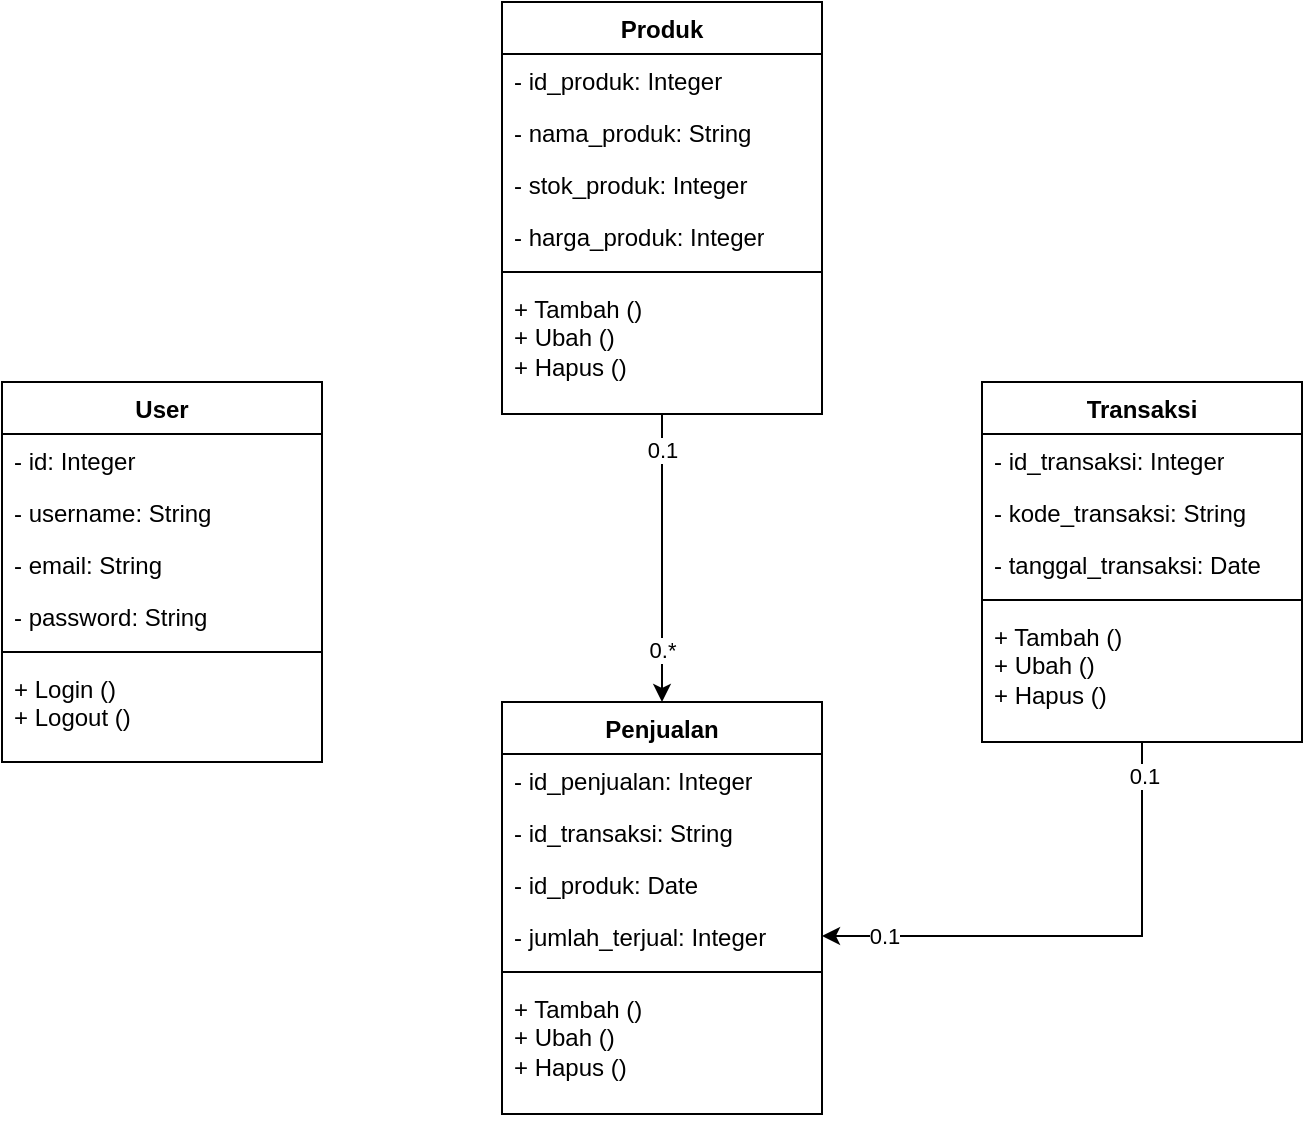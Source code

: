 <mxfile version="21.0.6" type="device"><diagram name="Halaman-1" id="Uy-Sjeoo-Mm1zNZd8Xkc"><mxGraphModel dx="747" dy="420" grid="1" gridSize="10" guides="1" tooltips="1" connect="1" arrows="1" fold="1" page="1" pageScale="1" pageWidth="827" pageHeight="1169" math="0" shadow="0"><root><mxCell id="0"/><mxCell id="1" parent="0"/><mxCell id="ip-bFJv0hDpGob3mJw41-29" value="User" style="swimlane;fontStyle=1;align=center;verticalAlign=top;childLayout=stackLayout;horizontal=1;startSize=26;horizontalStack=0;resizeParent=1;resizeParentMax=0;resizeLast=0;collapsible=1;marginBottom=0;whiteSpace=wrap;html=1;" vertex="1" parent="1"><mxGeometry x="150" y="280" width="160" height="190" as="geometry"/></mxCell><mxCell id="ip-bFJv0hDpGob3mJw41-30" value="- id: Integer" style="text;strokeColor=none;fillColor=none;align=left;verticalAlign=top;spacingLeft=4;spacingRight=4;overflow=hidden;rotatable=0;points=[[0,0.5],[1,0.5]];portConstraint=eastwest;whiteSpace=wrap;html=1;" vertex="1" parent="ip-bFJv0hDpGob3mJw41-29"><mxGeometry y="26" width="160" height="26" as="geometry"/></mxCell><mxCell id="ip-bFJv0hDpGob3mJw41-34" value="- username: String" style="text;strokeColor=none;fillColor=none;align=left;verticalAlign=top;spacingLeft=4;spacingRight=4;overflow=hidden;rotatable=0;points=[[0,0.5],[1,0.5]];portConstraint=eastwest;whiteSpace=wrap;html=1;" vertex="1" parent="ip-bFJv0hDpGob3mJw41-29"><mxGeometry y="52" width="160" height="26" as="geometry"/></mxCell><mxCell id="ip-bFJv0hDpGob3mJw41-35" value="- email: String" style="text;strokeColor=none;fillColor=none;align=left;verticalAlign=top;spacingLeft=4;spacingRight=4;overflow=hidden;rotatable=0;points=[[0,0.5],[1,0.5]];portConstraint=eastwest;whiteSpace=wrap;html=1;" vertex="1" parent="ip-bFJv0hDpGob3mJw41-29"><mxGeometry y="78" width="160" height="26" as="geometry"/></mxCell><mxCell id="ip-bFJv0hDpGob3mJw41-36" value="- password: String" style="text;strokeColor=none;fillColor=none;align=left;verticalAlign=top;spacingLeft=4;spacingRight=4;overflow=hidden;rotatable=0;points=[[0,0.5],[1,0.5]];portConstraint=eastwest;whiteSpace=wrap;html=1;" vertex="1" parent="ip-bFJv0hDpGob3mJw41-29"><mxGeometry y="104" width="160" height="26" as="geometry"/></mxCell><mxCell id="ip-bFJv0hDpGob3mJw41-31" value="" style="line;strokeWidth=1;fillColor=none;align=left;verticalAlign=middle;spacingTop=-1;spacingLeft=3;spacingRight=3;rotatable=0;labelPosition=right;points=[];portConstraint=eastwest;strokeColor=inherit;" vertex="1" parent="ip-bFJv0hDpGob3mJw41-29"><mxGeometry y="130" width="160" height="10" as="geometry"/></mxCell><mxCell id="ip-bFJv0hDpGob3mJw41-32" value="+ Login ()&lt;br&gt;+ Logout ()" style="text;strokeColor=none;fillColor=none;align=left;verticalAlign=top;spacingLeft=4;spacingRight=4;overflow=hidden;rotatable=0;points=[[0,0.5],[1,0.5]];portConstraint=eastwest;whiteSpace=wrap;html=1;" vertex="1" parent="ip-bFJv0hDpGob3mJw41-29"><mxGeometry y="140" width="160" height="50" as="geometry"/></mxCell><mxCell id="ip-bFJv0hDpGob3mJw41-63" style="edgeStyle=orthogonalEdgeStyle;rounded=0;orthogonalLoop=1;jettySize=auto;html=1;" edge="1" parent="1" source="ip-bFJv0hDpGob3mJw41-38" target="ip-bFJv0hDpGob3mJw41-53"><mxGeometry relative="1" as="geometry"/></mxCell><mxCell id="ip-bFJv0hDpGob3mJw41-64" value="0.1" style="edgeLabel;html=1;align=center;verticalAlign=middle;resizable=0;points=[];" vertex="1" connectable="0" parent="ip-bFJv0hDpGob3mJw41-63"><mxGeometry x="-0.75" relative="1" as="geometry"><mxPoint as="offset"/></mxGeometry></mxCell><mxCell id="ip-bFJv0hDpGob3mJw41-65" value="0.*" style="edgeLabel;html=1;align=center;verticalAlign=middle;resizable=0;points=[];" vertex="1" connectable="0" parent="ip-bFJv0hDpGob3mJw41-63"><mxGeometry x="0.639" relative="1" as="geometry"><mxPoint as="offset"/></mxGeometry></mxCell><mxCell id="ip-bFJv0hDpGob3mJw41-38" value="Produk" style="swimlane;fontStyle=1;align=center;verticalAlign=top;childLayout=stackLayout;horizontal=1;startSize=26;horizontalStack=0;resizeParent=1;resizeParentMax=0;resizeLast=0;collapsible=1;marginBottom=0;whiteSpace=wrap;html=1;" vertex="1" parent="1"><mxGeometry x="400" y="90" width="160" height="206" as="geometry"/></mxCell><mxCell id="ip-bFJv0hDpGob3mJw41-39" value="- id_produk: Integer" style="text;strokeColor=none;fillColor=none;align=left;verticalAlign=top;spacingLeft=4;spacingRight=4;overflow=hidden;rotatable=0;points=[[0,0.5],[1,0.5]];portConstraint=eastwest;whiteSpace=wrap;html=1;" vertex="1" parent="ip-bFJv0hDpGob3mJw41-38"><mxGeometry y="26" width="160" height="26" as="geometry"/></mxCell><mxCell id="ip-bFJv0hDpGob3mJw41-40" value="- nama_produk: String" style="text;strokeColor=none;fillColor=none;align=left;verticalAlign=top;spacingLeft=4;spacingRight=4;overflow=hidden;rotatable=0;points=[[0,0.5],[1,0.5]];portConstraint=eastwest;whiteSpace=wrap;html=1;" vertex="1" parent="ip-bFJv0hDpGob3mJw41-38"><mxGeometry y="52" width="160" height="26" as="geometry"/></mxCell><mxCell id="ip-bFJv0hDpGob3mJw41-41" value="- stok_produk: Integer" style="text;strokeColor=none;fillColor=none;align=left;verticalAlign=top;spacingLeft=4;spacingRight=4;overflow=hidden;rotatable=0;points=[[0,0.5],[1,0.5]];portConstraint=eastwest;whiteSpace=wrap;html=1;" vertex="1" parent="ip-bFJv0hDpGob3mJw41-38"><mxGeometry y="78" width="160" height="26" as="geometry"/></mxCell><mxCell id="ip-bFJv0hDpGob3mJw41-51" value="- harga_produk: Integer" style="text;strokeColor=none;fillColor=none;align=left;verticalAlign=top;spacingLeft=4;spacingRight=4;overflow=hidden;rotatable=0;points=[[0,0.5],[1,0.5]];portConstraint=eastwest;whiteSpace=wrap;html=1;" vertex="1" parent="ip-bFJv0hDpGob3mJw41-38"><mxGeometry y="104" width="160" height="26" as="geometry"/></mxCell><mxCell id="ip-bFJv0hDpGob3mJw41-43" value="" style="line;strokeWidth=1;fillColor=none;align=left;verticalAlign=middle;spacingTop=-1;spacingLeft=3;spacingRight=3;rotatable=0;labelPosition=right;points=[];portConstraint=eastwest;strokeColor=inherit;" vertex="1" parent="ip-bFJv0hDpGob3mJw41-38"><mxGeometry y="130" width="160" height="10" as="geometry"/></mxCell><mxCell id="ip-bFJv0hDpGob3mJw41-44" value="+ Tambah ()&lt;br&gt;+ Ubah ()&lt;br&gt;+ Hapus ()" style="text;strokeColor=none;fillColor=none;align=left;verticalAlign=top;spacingLeft=4;spacingRight=4;overflow=hidden;rotatable=0;points=[[0,0.5],[1,0.5]];portConstraint=eastwest;whiteSpace=wrap;html=1;" vertex="1" parent="ip-bFJv0hDpGob3mJw41-38"><mxGeometry y="140" width="160" height="66" as="geometry"/></mxCell><mxCell id="ip-bFJv0hDpGob3mJw41-60" style="edgeStyle=orthogonalEdgeStyle;rounded=0;orthogonalLoop=1;jettySize=auto;html=1;entryX=1;entryY=0.5;entryDx=0;entryDy=0;" edge="1" parent="1" source="ip-bFJv0hDpGob3mJw41-45" target="ip-bFJv0hDpGob3mJw41-56"><mxGeometry relative="1" as="geometry"/></mxCell><mxCell id="ip-bFJv0hDpGob3mJw41-61" value="0.1" style="edgeLabel;html=1;align=center;verticalAlign=middle;resizable=0;points=[];" vertex="1" connectable="0" parent="ip-bFJv0hDpGob3mJw41-60"><mxGeometry x="-0.868" y="1" relative="1" as="geometry"><mxPoint as="offset"/></mxGeometry></mxCell><mxCell id="ip-bFJv0hDpGob3mJw41-62" value="0.1" style="edgeLabel;html=1;align=center;verticalAlign=middle;resizable=0;points=[];" vertex="1" connectable="0" parent="ip-bFJv0hDpGob3mJw41-60"><mxGeometry x="0.759" relative="1" as="geometry"><mxPoint as="offset"/></mxGeometry></mxCell><mxCell id="ip-bFJv0hDpGob3mJw41-45" value="Transaksi" style="swimlane;fontStyle=1;align=center;verticalAlign=top;childLayout=stackLayout;horizontal=1;startSize=26;horizontalStack=0;resizeParent=1;resizeParentMax=0;resizeLast=0;collapsible=1;marginBottom=0;whiteSpace=wrap;html=1;" vertex="1" parent="1"><mxGeometry x="640" y="280" width="160" height="180" as="geometry"/></mxCell><mxCell id="ip-bFJv0hDpGob3mJw41-46" value="- id_transaksi: Integer" style="text;strokeColor=none;fillColor=none;align=left;verticalAlign=top;spacingLeft=4;spacingRight=4;overflow=hidden;rotatable=0;points=[[0,0.5],[1,0.5]];portConstraint=eastwest;whiteSpace=wrap;html=1;" vertex="1" parent="ip-bFJv0hDpGob3mJw41-45"><mxGeometry y="26" width="160" height="26" as="geometry"/></mxCell><mxCell id="ip-bFJv0hDpGob3mJw41-47" value="- kode_transaksi: String" style="text;strokeColor=none;fillColor=none;align=left;verticalAlign=top;spacingLeft=4;spacingRight=4;overflow=hidden;rotatable=0;points=[[0,0.5],[1,0.5]];portConstraint=eastwest;whiteSpace=wrap;html=1;" vertex="1" parent="ip-bFJv0hDpGob3mJw41-45"><mxGeometry y="52" width="160" height="26" as="geometry"/></mxCell><mxCell id="ip-bFJv0hDpGob3mJw41-48" value="- tanggal_transaksi: Date" style="text;strokeColor=none;fillColor=none;align=left;verticalAlign=top;spacingLeft=4;spacingRight=4;overflow=hidden;rotatable=0;points=[[0,0.5],[1,0.5]];portConstraint=eastwest;whiteSpace=wrap;html=1;" vertex="1" parent="ip-bFJv0hDpGob3mJw41-45"><mxGeometry y="78" width="160" height="26" as="geometry"/></mxCell><mxCell id="ip-bFJv0hDpGob3mJw41-49" value="" style="line;strokeWidth=1;fillColor=none;align=left;verticalAlign=middle;spacingTop=-1;spacingLeft=3;spacingRight=3;rotatable=0;labelPosition=right;points=[];portConstraint=eastwest;strokeColor=inherit;" vertex="1" parent="ip-bFJv0hDpGob3mJw41-45"><mxGeometry y="104" width="160" height="10" as="geometry"/></mxCell><mxCell id="ip-bFJv0hDpGob3mJw41-52" value="+ Tambah ()&lt;br&gt;+ Ubah ()&lt;br&gt;+ Hapus ()" style="text;strokeColor=none;fillColor=none;align=left;verticalAlign=top;spacingLeft=4;spacingRight=4;overflow=hidden;rotatable=0;points=[[0,0.5],[1,0.5]];portConstraint=eastwest;whiteSpace=wrap;html=1;" vertex="1" parent="ip-bFJv0hDpGob3mJw41-45"><mxGeometry y="114" width="160" height="66" as="geometry"/></mxCell><mxCell id="ip-bFJv0hDpGob3mJw41-53" value="Penjualan" style="swimlane;fontStyle=1;align=center;verticalAlign=top;childLayout=stackLayout;horizontal=1;startSize=26;horizontalStack=0;resizeParent=1;resizeParentMax=0;resizeLast=0;collapsible=1;marginBottom=0;whiteSpace=wrap;html=1;" vertex="1" parent="1"><mxGeometry x="400" y="440" width="160" height="206" as="geometry"/></mxCell><mxCell id="ip-bFJv0hDpGob3mJw41-54" value="- id_penjualan: Integer" style="text;strokeColor=none;fillColor=none;align=left;verticalAlign=top;spacingLeft=4;spacingRight=4;overflow=hidden;rotatable=0;points=[[0,0.5],[1,0.5]];portConstraint=eastwest;whiteSpace=wrap;html=1;" vertex="1" parent="ip-bFJv0hDpGob3mJw41-53"><mxGeometry y="26" width="160" height="26" as="geometry"/></mxCell><mxCell id="ip-bFJv0hDpGob3mJw41-55" value="- id_transaksi: String" style="text;strokeColor=none;fillColor=none;align=left;verticalAlign=top;spacingLeft=4;spacingRight=4;overflow=hidden;rotatable=0;points=[[0,0.5],[1,0.5]];portConstraint=eastwest;whiteSpace=wrap;html=1;" vertex="1" parent="ip-bFJv0hDpGob3mJw41-53"><mxGeometry y="52" width="160" height="26" as="geometry"/></mxCell><mxCell id="ip-bFJv0hDpGob3mJw41-59" value="- id_produk: Date" style="text;strokeColor=none;fillColor=none;align=left;verticalAlign=top;spacingLeft=4;spacingRight=4;overflow=hidden;rotatable=0;points=[[0,0.5],[1,0.5]];portConstraint=eastwest;whiteSpace=wrap;html=1;" vertex="1" parent="ip-bFJv0hDpGob3mJw41-53"><mxGeometry y="78" width="160" height="26" as="geometry"/></mxCell><mxCell id="ip-bFJv0hDpGob3mJw41-56" value="- jumlah_terjual: Integer" style="text;strokeColor=none;fillColor=none;align=left;verticalAlign=top;spacingLeft=4;spacingRight=4;overflow=hidden;rotatable=0;points=[[0,0.5],[1,0.5]];portConstraint=eastwest;whiteSpace=wrap;html=1;" vertex="1" parent="ip-bFJv0hDpGob3mJw41-53"><mxGeometry y="104" width="160" height="26" as="geometry"/></mxCell><mxCell id="ip-bFJv0hDpGob3mJw41-57" value="" style="line;strokeWidth=1;fillColor=none;align=left;verticalAlign=middle;spacingTop=-1;spacingLeft=3;spacingRight=3;rotatable=0;labelPosition=right;points=[];portConstraint=eastwest;strokeColor=inherit;" vertex="1" parent="ip-bFJv0hDpGob3mJw41-53"><mxGeometry y="130" width="160" height="10" as="geometry"/></mxCell><mxCell id="ip-bFJv0hDpGob3mJw41-58" value="+ Tambah ()&lt;br&gt;+ Ubah ()&lt;br&gt;+ Hapus ()" style="text;strokeColor=none;fillColor=none;align=left;verticalAlign=top;spacingLeft=4;spacingRight=4;overflow=hidden;rotatable=0;points=[[0,0.5],[1,0.5]];portConstraint=eastwest;whiteSpace=wrap;html=1;" vertex="1" parent="ip-bFJv0hDpGob3mJw41-53"><mxGeometry y="140" width="160" height="66" as="geometry"/></mxCell></root></mxGraphModel></diagram></mxfile>